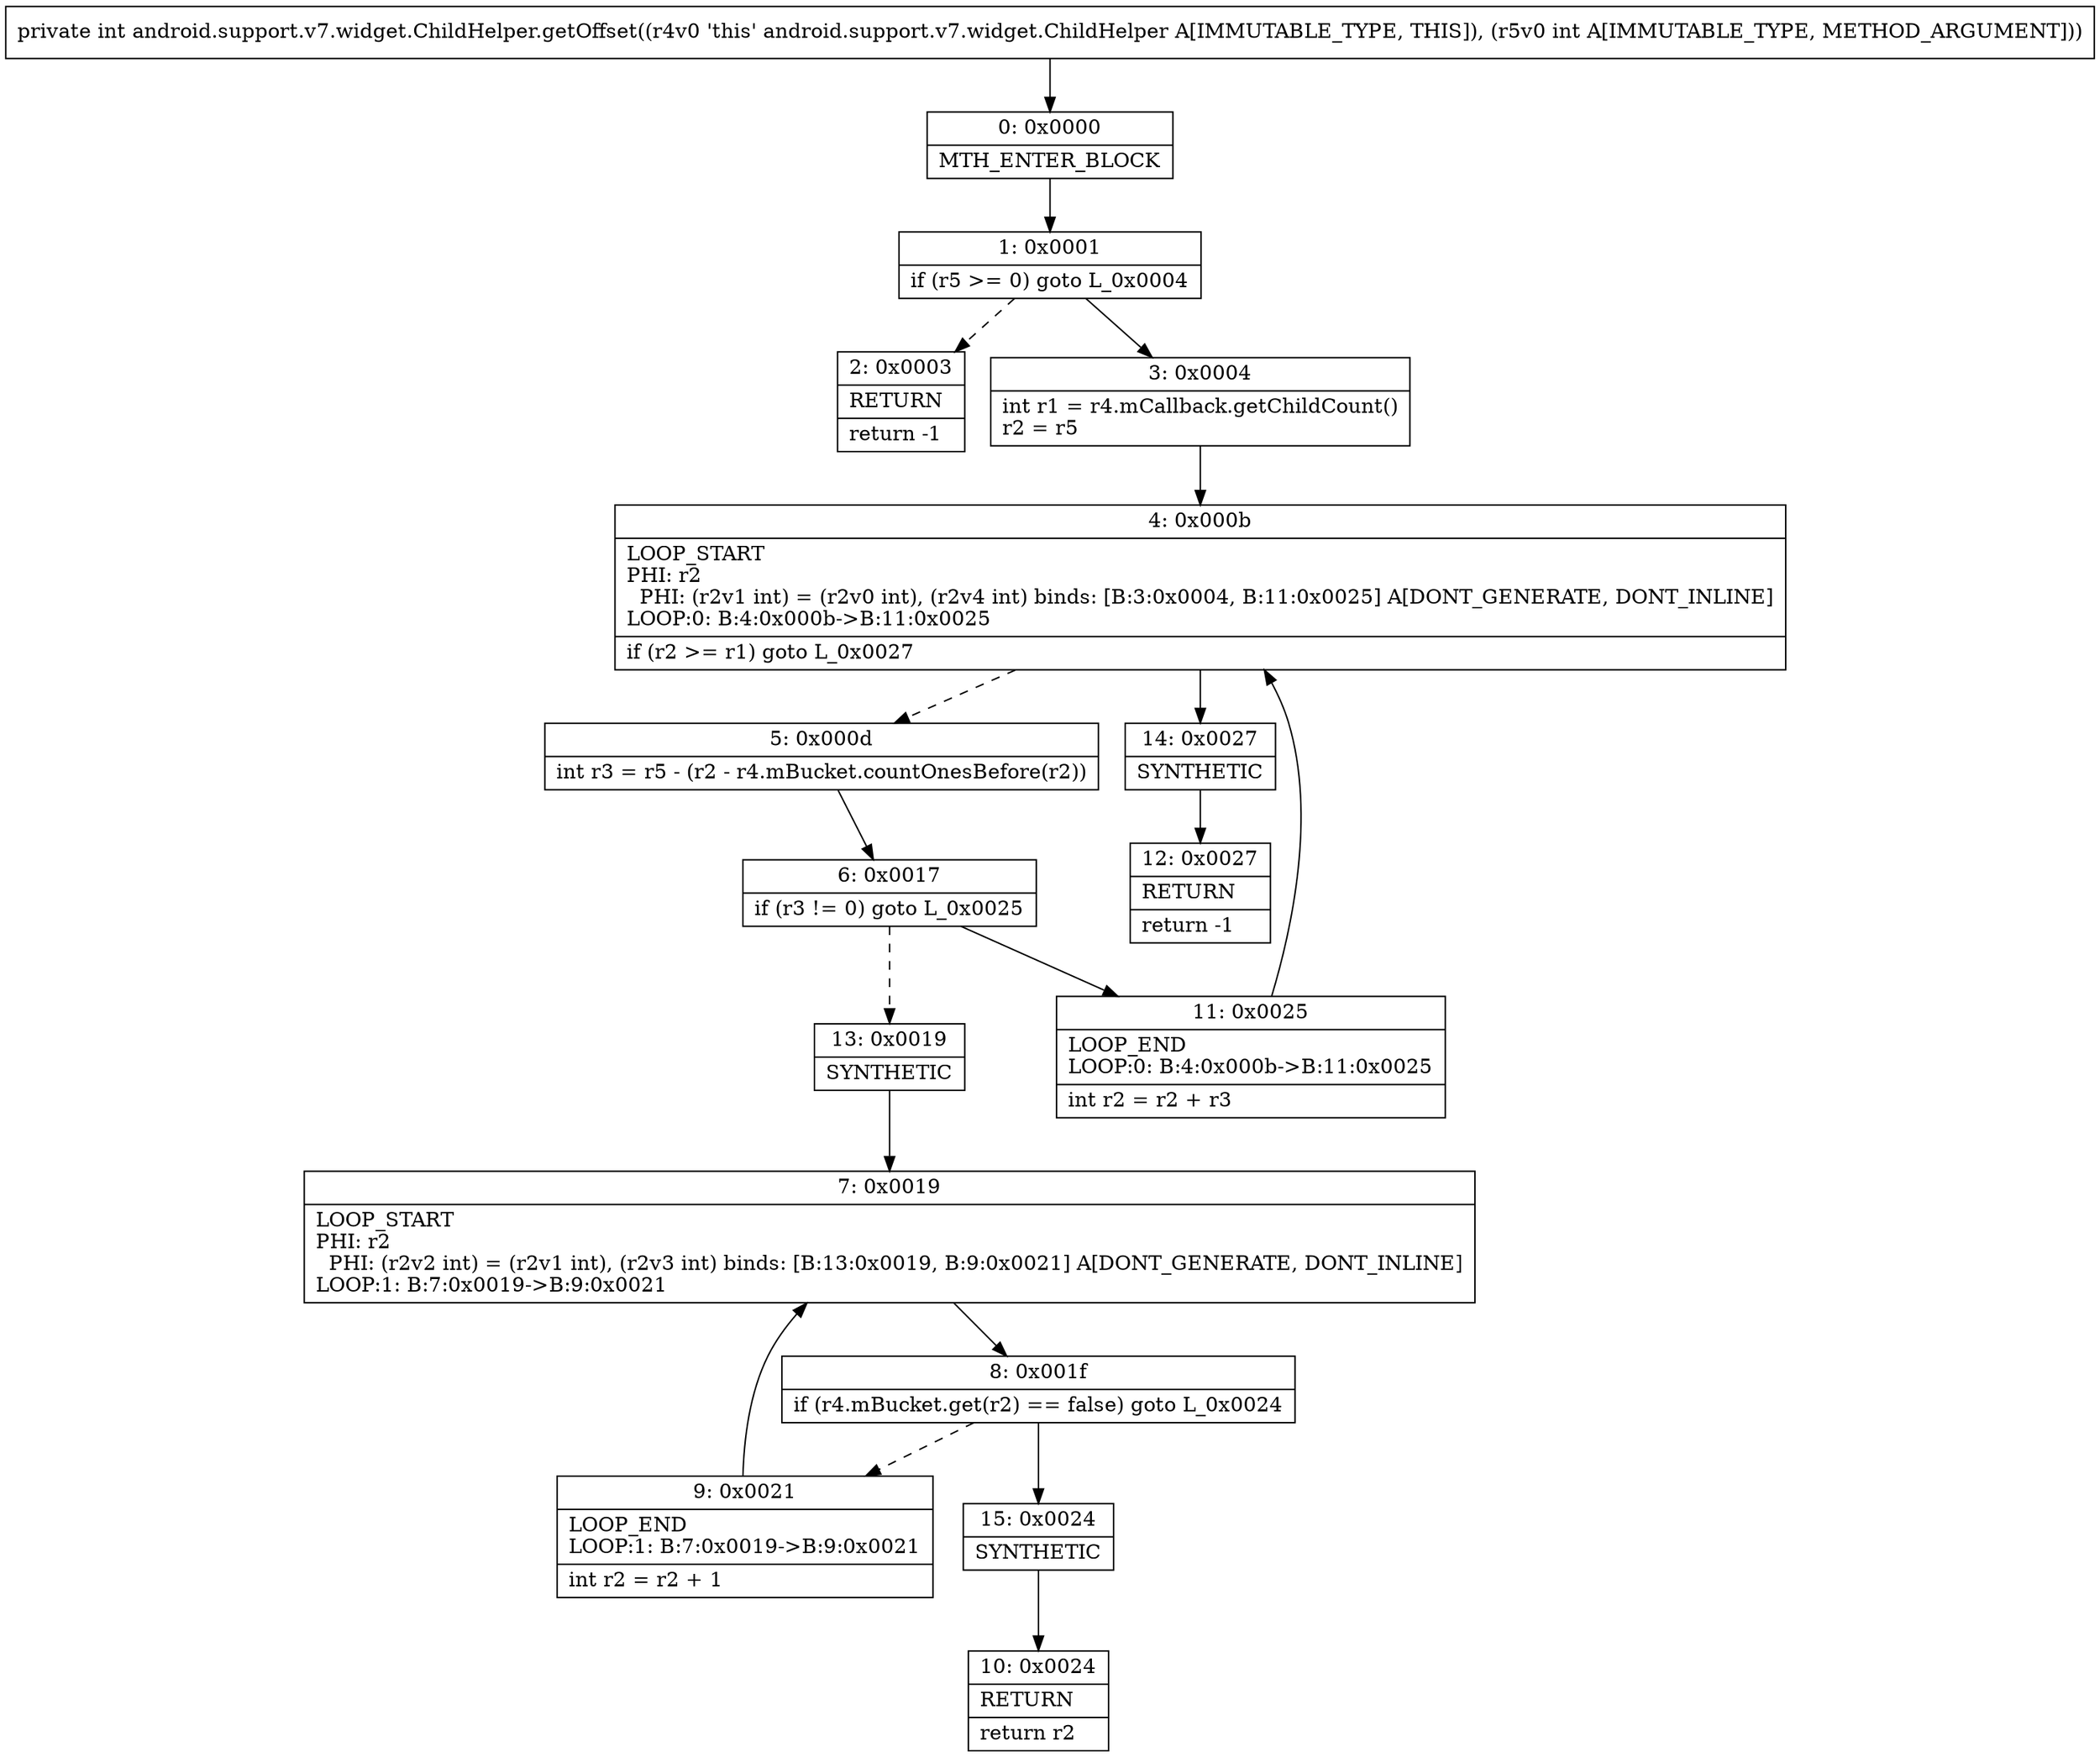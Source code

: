 digraph "CFG forandroid.support.v7.widget.ChildHelper.getOffset(I)I" {
Node_0 [shape=record,label="{0\:\ 0x0000|MTH_ENTER_BLOCK\l}"];
Node_1 [shape=record,label="{1\:\ 0x0001|if (r5 \>= 0) goto L_0x0004\l}"];
Node_2 [shape=record,label="{2\:\ 0x0003|RETURN\l|return \-1\l}"];
Node_3 [shape=record,label="{3\:\ 0x0004|int r1 = r4.mCallback.getChildCount()\lr2 = r5\l}"];
Node_4 [shape=record,label="{4\:\ 0x000b|LOOP_START\lPHI: r2 \l  PHI: (r2v1 int) = (r2v0 int), (r2v4 int) binds: [B:3:0x0004, B:11:0x0025] A[DONT_GENERATE, DONT_INLINE]\lLOOP:0: B:4:0x000b\-\>B:11:0x0025\l|if (r2 \>= r1) goto L_0x0027\l}"];
Node_5 [shape=record,label="{5\:\ 0x000d|int r3 = r5 \- (r2 \- r4.mBucket.countOnesBefore(r2))\l}"];
Node_6 [shape=record,label="{6\:\ 0x0017|if (r3 != 0) goto L_0x0025\l}"];
Node_7 [shape=record,label="{7\:\ 0x0019|LOOP_START\lPHI: r2 \l  PHI: (r2v2 int) = (r2v1 int), (r2v3 int) binds: [B:13:0x0019, B:9:0x0021] A[DONT_GENERATE, DONT_INLINE]\lLOOP:1: B:7:0x0019\-\>B:9:0x0021\l}"];
Node_8 [shape=record,label="{8\:\ 0x001f|if (r4.mBucket.get(r2) == false) goto L_0x0024\l}"];
Node_9 [shape=record,label="{9\:\ 0x0021|LOOP_END\lLOOP:1: B:7:0x0019\-\>B:9:0x0021\l|int r2 = r2 + 1\l}"];
Node_10 [shape=record,label="{10\:\ 0x0024|RETURN\l|return r2\l}"];
Node_11 [shape=record,label="{11\:\ 0x0025|LOOP_END\lLOOP:0: B:4:0x000b\-\>B:11:0x0025\l|int r2 = r2 + r3\l}"];
Node_12 [shape=record,label="{12\:\ 0x0027|RETURN\l|return \-1\l}"];
Node_13 [shape=record,label="{13\:\ 0x0019|SYNTHETIC\l}"];
Node_14 [shape=record,label="{14\:\ 0x0027|SYNTHETIC\l}"];
Node_15 [shape=record,label="{15\:\ 0x0024|SYNTHETIC\l}"];
MethodNode[shape=record,label="{private int android.support.v7.widget.ChildHelper.getOffset((r4v0 'this' android.support.v7.widget.ChildHelper A[IMMUTABLE_TYPE, THIS]), (r5v0 int A[IMMUTABLE_TYPE, METHOD_ARGUMENT])) }"];
MethodNode -> Node_0;
Node_0 -> Node_1;
Node_1 -> Node_2[style=dashed];
Node_1 -> Node_3;
Node_3 -> Node_4;
Node_4 -> Node_5[style=dashed];
Node_4 -> Node_14;
Node_5 -> Node_6;
Node_6 -> Node_11;
Node_6 -> Node_13[style=dashed];
Node_7 -> Node_8;
Node_8 -> Node_9[style=dashed];
Node_8 -> Node_15;
Node_9 -> Node_7;
Node_11 -> Node_4;
Node_13 -> Node_7;
Node_14 -> Node_12;
Node_15 -> Node_10;
}


